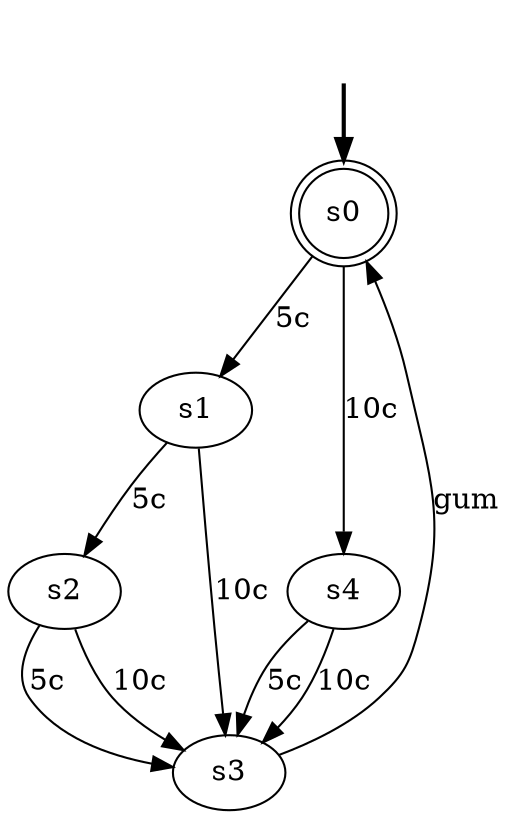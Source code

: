 digraph{
    fake [style=invisible]
    s0 [root=true, shape=doublecircle]

    fake -> s0 [style=bold]

    s1
    s2
    s3
    s4

    s0 -> s1 [label="5c"]
    s0 -> s4 [label="10c"]
    s1 -> s2 [label="5c"]
    s1 -> s3 [label="10c"]
    s2 -> s3 [label="5c"]
    s2 -> s3 [label="10c"]
    s3 -> s0 [label="gum"]
    s4 -> s3 [label="5c"]
    s4 -> s3 [label="10c"]
}
